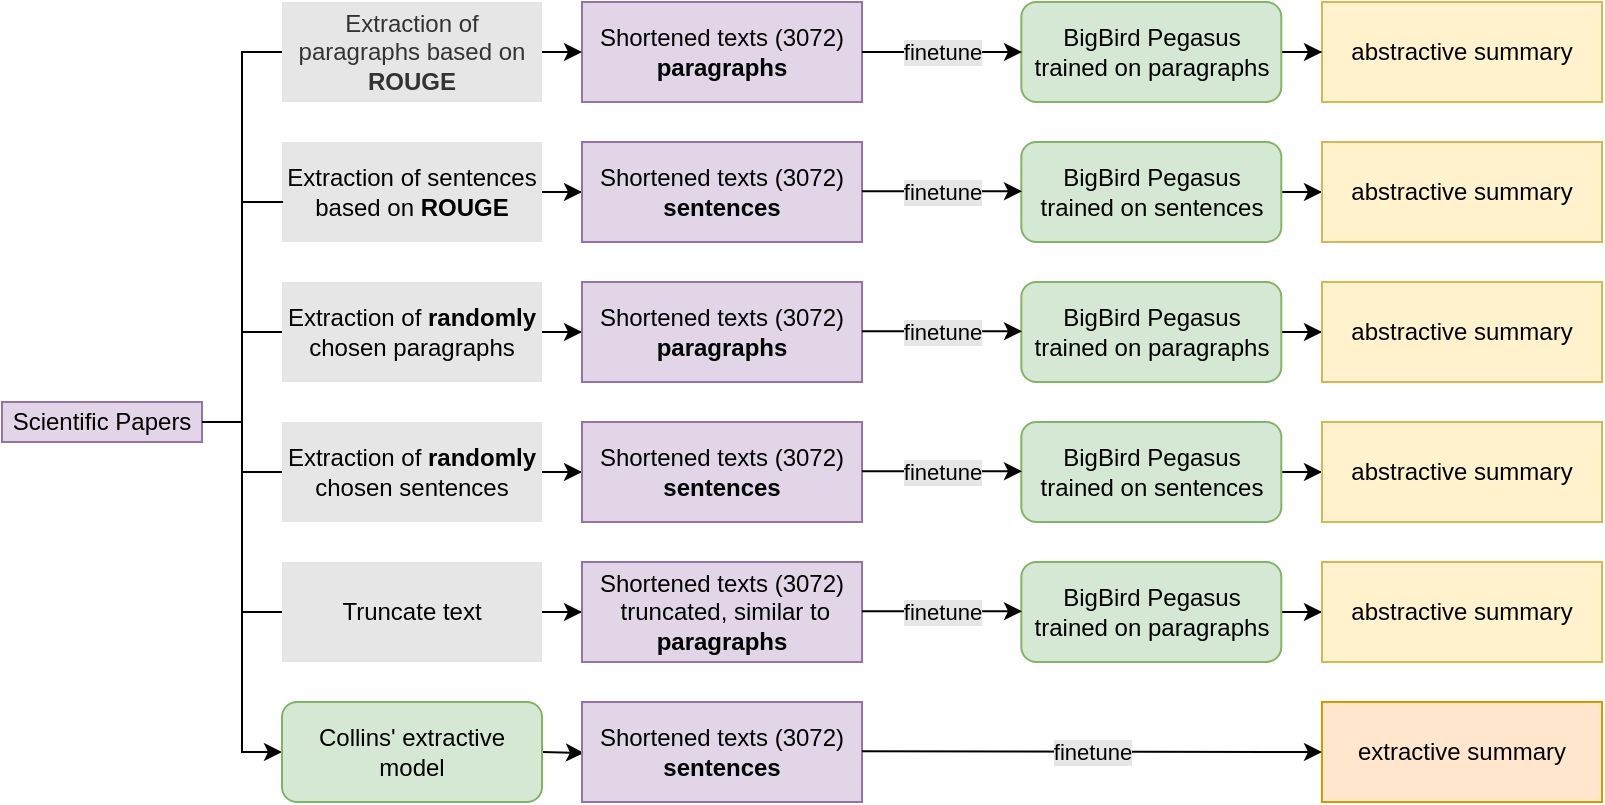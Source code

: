 <mxfile version="21.6.8" type="device">
  <diagram name="Seite-1" id="v5RX2xpjBj3N9hOSqNNA">
    <mxGraphModel dx="984" dy="591" grid="1" gridSize="10" guides="1" tooltips="1" connect="1" arrows="1" fold="1" page="1" pageScale="1" pageWidth="827" pageHeight="1169" math="0" shadow="0">
      <root>
        <mxCell id="0" />
        <mxCell id="1" parent="0" />
        <mxCell id="6m164rg0UGogSsIStGKX-32" value="" style="edgeStyle=orthogonalEdgeStyle;rounded=0;orthogonalLoop=1;jettySize=auto;html=1;" edge="1" parent="1" source="6m164rg0UGogSsIStGKX-2" target="6m164rg0UGogSsIStGKX-9">
          <mxGeometry relative="1" as="geometry" />
        </mxCell>
        <mxCell id="6m164rg0UGogSsIStGKX-2" value="Extraction of sentences based on &lt;b&gt;ROUGE&lt;/b&gt;" style="rounded=0;whiteSpace=wrap;html=1;fillColor=#E6E6E6;strokeColor=none;" vertex="1" parent="1">
          <mxGeometry x="150" y="130" width="130" height="50" as="geometry" />
        </mxCell>
        <mxCell id="6m164rg0UGogSsIStGKX-38" value="" style="edgeStyle=orthogonalEdgeStyle;rounded=0;orthogonalLoop=1;jettySize=auto;html=1;" edge="1" parent="1" source="6m164rg0UGogSsIStGKX-3" target="6m164rg0UGogSsIStGKX-10">
          <mxGeometry relative="1" as="geometry" />
        </mxCell>
        <mxCell id="6m164rg0UGogSsIStGKX-3" value="Extraction of &lt;b&gt;randomly&lt;/b&gt; chosen paragraphs" style="rounded=0;whiteSpace=wrap;html=1;strokeColor=none;fillColor=#E6E6E6;" vertex="1" parent="1">
          <mxGeometry x="150" y="200" width="130" height="50" as="geometry" />
        </mxCell>
        <mxCell id="6m164rg0UGogSsIStGKX-37" value="" style="edgeStyle=orthogonalEdgeStyle;rounded=0;orthogonalLoop=1;jettySize=auto;html=1;" edge="1" parent="1" source="6m164rg0UGogSsIStGKX-4" target="6m164rg0UGogSsIStGKX-11">
          <mxGeometry relative="1" as="geometry" />
        </mxCell>
        <mxCell id="6m164rg0UGogSsIStGKX-4" value="Extraction of &lt;b&gt;randomly&lt;/b&gt; chosen sentences" style="rounded=0;whiteSpace=wrap;html=1;fillColor=#E6E6E6;strokeColor=none;" vertex="1" parent="1">
          <mxGeometry x="150" y="270" width="130" height="50" as="geometry" />
        </mxCell>
        <mxCell id="6m164rg0UGogSsIStGKX-36" value="" style="edgeStyle=orthogonalEdgeStyle;rounded=0;orthogonalLoop=1;jettySize=auto;html=1;" edge="1" parent="1" source="6m164rg0UGogSsIStGKX-5" target="6m164rg0UGogSsIStGKX-12">
          <mxGeometry relative="1" as="geometry" />
        </mxCell>
        <mxCell id="6m164rg0UGogSsIStGKX-5" value="Truncate text" style="rounded=0;whiteSpace=wrap;html=1;fillColor=#E6E6E6;strokeColor=none;" vertex="1" parent="1">
          <mxGeometry x="150" y="340" width="130" height="50" as="geometry" />
        </mxCell>
        <mxCell id="6m164rg0UGogSsIStGKX-35" value="" style="edgeStyle=orthogonalEdgeStyle;rounded=0;orthogonalLoop=1;jettySize=auto;html=1;" edge="1" parent="1" target="6m164rg0UGogSsIStGKX-13">
          <mxGeometry relative="1" as="geometry">
            <mxPoint x="280" y="435" as="sourcePoint" />
          </mxGeometry>
        </mxCell>
        <mxCell id="6m164rg0UGogSsIStGKX-7" value="Scientific Papers" style="rounded=0;whiteSpace=wrap;html=1;fillColor=#e1d5e7;strokeColor=#9673a6;" vertex="1" parent="1">
          <mxGeometry x="10" y="260" width="100" height="20" as="geometry" />
        </mxCell>
        <mxCell id="6m164rg0UGogSsIStGKX-8" value="Shortened texts (3072) &lt;b&gt;paragraphs&lt;/b&gt;" style="rounded=0;whiteSpace=wrap;html=1;fillColor=#e1d5e7;strokeColor=#9673a6;" vertex="1" parent="1">
          <mxGeometry x="300" y="60" width="140" height="50" as="geometry" />
        </mxCell>
        <mxCell id="6m164rg0UGogSsIStGKX-9" value="Shortened texts (3072) &lt;b&gt;sentences&lt;/b&gt;" style="rounded=0;whiteSpace=wrap;html=1;fillColor=#e1d5e7;strokeColor=#9673a6;" vertex="1" parent="1">
          <mxGeometry x="300" y="130" width="140" height="50" as="geometry" />
        </mxCell>
        <mxCell id="6m164rg0UGogSsIStGKX-10" value="Shortened texts (3072) &lt;b&gt;paragraphs&lt;/b&gt;" style="rounded=0;whiteSpace=wrap;html=1;fillColor=#e1d5e7;strokeColor=#9673a6;" vertex="1" parent="1">
          <mxGeometry x="300" y="200" width="140" height="50" as="geometry" />
        </mxCell>
        <mxCell id="6m164rg0UGogSsIStGKX-11" value="Shortened texts (3072) &lt;b&gt;sentences&lt;/b&gt;" style="rounded=0;whiteSpace=wrap;html=1;fillColor=#e1d5e7;strokeColor=#9673a6;" vertex="1" parent="1">
          <mxGeometry x="300" y="270" width="140" height="50" as="geometry" />
        </mxCell>
        <mxCell id="6m164rg0UGogSsIStGKX-12" value="Shortened texts (3072) &amp;nbsp;truncated, similar to &lt;b&gt;paragraphs&lt;/b&gt;" style="rounded=0;whiteSpace=wrap;html=1;fillColor=#e1d5e7;strokeColor=#9673a6;" vertex="1" parent="1">
          <mxGeometry x="300" y="340" width="140" height="50" as="geometry" />
        </mxCell>
        <mxCell id="6m164rg0UGogSsIStGKX-13" value="Shortened texts (3072) &lt;b&gt;sentences&lt;/b&gt;" style="rounded=0;whiteSpace=wrap;html=1;fillColor=#e1d5e7;strokeColor=#9673a6;" vertex="1" parent="1">
          <mxGeometry x="300" y="410" width="140" height="50" as="geometry" />
        </mxCell>
        <mxCell id="6m164rg0UGogSsIStGKX-14" value="abstractive summary" style="rounded=0;whiteSpace=wrap;html=1;fillColor=#fff2cc;strokeColor=#d6b656;" vertex="1" parent="1">
          <mxGeometry x="670" y="60" width="140" height="50" as="geometry" />
        </mxCell>
        <mxCell id="6m164rg0UGogSsIStGKX-25" value="" style="edgeStyle=orthogonalEdgeStyle;rounded=0;orthogonalLoop=1;jettySize=auto;html=1;" edge="1" parent="1" source="6m164rg0UGogSsIStGKX-15" target="6m164rg0UGogSsIStGKX-14">
          <mxGeometry relative="1" as="geometry" />
        </mxCell>
        <mxCell id="6m164rg0UGogSsIStGKX-15" value="BigBird Pegasus trained on paragraphs" style="rounded=1;whiteSpace=wrap;html=1;fillColor=#d5e8d4;strokeColor=#82b366;" vertex="1" parent="1">
          <mxGeometry x="519.66" y="60" width="130" height="50" as="geometry" />
        </mxCell>
        <mxCell id="6m164rg0UGogSsIStGKX-27" value="" style="edgeStyle=orthogonalEdgeStyle;rounded=0;orthogonalLoop=1;jettySize=auto;html=1;" edge="1" parent="1" source="6m164rg0UGogSsIStGKX-16" target="6m164rg0UGogSsIStGKX-21">
          <mxGeometry relative="1" as="geometry" />
        </mxCell>
        <mxCell id="6m164rg0UGogSsIStGKX-16" value="BigBird Pegasus trained on paragraphs" style="rounded=1;whiteSpace=wrap;html=1;fillColor=#d5e8d4;strokeColor=#82b366;" vertex="1" parent="1">
          <mxGeometry x="519.66" y="200" width="130" height="50" as="geometry" />
        </mxCell>
        <mxCell id="6m164rg0UGogSsIStGKX-29" value="" style="edgeStyle=orthogonalEdgeStyle;rounded=0;orthogonalLoop=1;jettySize=auto;html=1;" edge="1" parent="1" source="6m164rg0UGogSsIStGKX-17" target="6m164rg0UGogSsIStGKX-23">
          <mxGeometry relative="1" as="geometry" />
        </mxCell>
        <mxCell id="6m164rg0UGogSsIStGKX-17" value="BigBird Pegasus trained on paragraphs" style="rounded=1;whiteSpace=wrap;html=1;fillColor=#d5e8d4;strokeColor=#82b366;" vertex="1" parent="1">
          <mxGeometry x="519.66" y="340" width="130" height="50" as="geometry" />
        </mxCell>
        <mxCell id="6m164rg0UGogSsIStGKX-26" value="" style="edgeStyle=orthogonalEdgeStyle;rounded=0;orthogonalLoop=1;jettySize=auto;html=1;" edge="1" parent="1" source="6m164rg0UGogSsIStGKX-18" target="6m164rg0UGogSsIStGKX-20">
          <mxGeometry relative="1" as="geometry" />
        </mxCell>
        <mxCell id="6m164rg0UGogSsIStGKX-18" value="BigBird Pegasus trained on sentences" style="rounded=1;whiteSpace=wrap;html=1;fillColor=#d5e8d4;strokeColor=#82b366;" vertex="1" parent="1">
          <mxGeometry x="519.66" y="130" width="130" height="50" as="geometry" />
        </mxCell>
        <mxCell id="6m164rg0UGogSsIStGKX-28" value="" style="edgeStyle=orthogonalEdgeStyle;rounded=0;orthogonalLoop=1;jettySize=auto;html=1;" edge="1" parent="1" source="6m164rg0UGogSsIStGKX-19" target="6m164rg0UGogSsIStGKX-22">
          <mxGeometry relative="1" as="geometry" />
        </mxCell>
        <mxCell id="6m164rg0UGogSsIStGKX-19" value="BigBird Pegasus trained on sentences" style="rounded=1;whiteSpace=wrap;html=1;fillColor=#d5e8d4;strokeColor=#82b366;" vertex="1" parent="1">
          <mxGeometry x="519.66" y="270" width="130" height="50" as="geometry" />
        </mxCell>
        <mxCell id="6m164rg0UGogSsIStGKX-20" value="abstractive summary" style="rounded=0;whiteSpace=wrap;html=1;fillColor=#fff2cc;strokeColor=#d6b656;" vertex="1" parent="1">
          <mxGeometry x="670" y="130" width="140" height="50" as="geometry" />
        </mxCell>
        <mxCell id="6m164rg0UGogSsIStGKX-21" value="abstractive summary" style="rounded=0;whiteSpace=wrap;html=1;fillColor=#fff2cc;strokeColor=#d6b656;" vertex="1" parent="1">
          <mxGeometry x="670" y="200" width="140" height="50" as="geometry" />
        </mxCell>
        <mxCell id="6m164rg0UGogSsIStGKX-22" value="abstractive summary" style="rounded=0;whiteSpace=wrap;html=1;fillColor=#fff2cc;strokeColor=#d6b656;" vertex="1" parent="1">
          <mxGeometry x="670" y="270" width="140" height="50" as="geometry" />
        </mxCell>
        <mxCell id="6m164rg0UGogSsIStGKX-23" value="abstractive summary" style="rounded=0;whiteSpace=wrap;html=1;fillColor=#fff2cc;strokeColor=#d6b656;" vertex="1" parent="1">
          <mxGeometry x="670" y="340" width="140" height="50" as="geometry" />
        </mxCell>
        <mxCell id="6m164rg0UGogSsIStGKX-24" value="extractive summary" style="rounded=0;whiteSpace=wrap;html=1;fillColor=#ffe6cc;strokeColor=#d79b00;" vertex="1" parent="1">
          <mxGeometry x="670" y="410" width="140" height="50" as="geometry" />
        </mxCell>
        <mxCell id="6m164rg0UGogSsIStGKX-31" value="" style="endArrow=classic;html=1;rounded=0;entryX=0;entryY=0.5;entryDx=0;entryDy=0;" edge="1" parent="1" target="6m164rg0UGogSsIStGKX-8">
          <mxGeometry width="50" height="50" relative="1" as="geometry">
            <mxPoint x="110" y="270" as="sourcePoint" />
            <mxPoint x="130" y="80" as="targetPoint" />
            <Array as="points">
              <mxPoint x="130" y="270" />
              <mxPoint x="130" y="85" />
            </Array>
          </mxGeometry>
        </mxCell>
        <mxCell id="6m164rg0UGogSsIStGKX-1" value="Extraction of paragraphs based on &lt;b&gt;ROUGE&lt;/b&gt;" style="rounded=0;whiteSpace=wrap;html=1;strokeColor=none;fillColor=#E6E6E6;fontColor=#333333;" vertex="1" parent="1">
          <mxGeometry x="150" y="60" width="130" height="50" as="geometry" />
        </mxCell>
        <mxCell id="6m164rg0UGogSsIStGKX-39" value="" style="endArrow=none;html=1;rounded=0;entryX=0.004;entryY=0.599;entryDx=0;entryDy=0;entryPerimeter=0;" edge="1" parent="1" target="6m164rg0UGogSsIStGKX-2">
          <mxGeometry width="50" height="50" relative="1" as="geometry">
            <mxPoint x="130" y="160" as="sourcePoint" />
            <mxPoint x="180" y="110" as="targetPoint" />
          </mxGeometry>
        </mxCell>
        <mxCell id="6m164rg0UGogSsIStGKX-40" value="" style="endArrow=none;html=1;rounded=0;entryX=0;entryY=0.5;entryDx=0;entryDy=0;" edge="1" parent="1" target="6m164rg0UGogSsIStGKX-3">
          <mxGeometry width="50" height="50" relative="1" as="geometry">
            <mxPoint x="130" y="225" as="sourcePoint" />
            <mxPoint x="370" y="280" as="targetPoint" />
          </mxGeometry>
        </mxCell>
        <mxCell id="6m164rg0UGogSsIStGKX-41" value="" style="endArrow=classic;html=1;rounded=0;entryX=0;entryY=0.5;entryDx=0;entryDy=0;" edge="1" parent="1">
          <mxGeometry width="50" height="50" relative="1" as="geometry">
            <mxPoint x="130" y="270" as="sourcePoint" />
            <mxPoint x="150" y="435" as="targetPoint" />
            <Array as="points">
              <mxPoint x="130" y="435" />
            </Array>
          </mxGeometry>
        </mxCell>
        <mxCell id="6m164rg0UGogSsIStGKX-45" value="" style="endArrow=none;html=1;rounded=0;entryX=0;entryY=0.5;entryDx=0;entryDy=0;" edge="1" parent="1" target="6m164rg0UGogSsIStGKX-4">
          <mxGeometry width="50" height="50" relative="1" as="geometry">
            <mxPoint x="130" y="295" as="sourcePoint" />
            <mxPoint x="370" y="310" as="targetPoint" />
          </mxGeometry>
        </mxCell>
        <mxCell id="6m164rg0UGogSsIStGKX-46" value="" style="endArrow=none;html=1;rounded=0;entryX=0;entryY=0.5;entryDx=0;entryDy=0;" edge="1" parent="1" target="6m164rg0UGogSsIStGKX-5">
          <mxGeometry width="50" height="50" relative="1" as="geometry">
            <mxPoint x="130" y="365" as="sourcePoint" />
            <mxPoint x="370" y="310" as="targetPoint" />
          </mxGeometry>
        </mxCell>
        <mxCell id="6m164rg0UGogSsIStGKX-51" value="" style="endArrow=classic;html=1;rounded=0;exitX=1;exitY=0.5;exitDx=0;exitDy=0;" edge="1" parent="1" source="6m164rg0UGogSsIStGKX-8">
          <mxGeometry relative="1" as="geometry">
            <mxPoint x="450" y="84.66" as="sourcePoint" />
            <mxPoint x="520" y="85" as="targetPoint" />
          </mxGeometry>
        </mxCell>
        <mxCell id="6m164rg0UGogSsIStGKX-52" value="finetune" style="edgeLabel;resizable=0;html=1;align=center;verticalAlign=middle;labelBackgroundColor=#E6E6E6;" connectable="0" vertex="1" parent="6m164rg0UGogSsIStGKX-51">
          <mxGeometry relative="1" as="geometry" />
        </mxCell>
        <mxCell id="6m164rg0UGogSsIStGKX-54" value="" style="endArrow=classic;html=1;rounded=0;exitX=1;exitY=0.5;exitDx=0;exitDy=0;" edge="1" parent="1">
          <mxGeometry relative="1" as="geometry">
            <mxPoint x="440" y="154.66" as="sourcePoint" />
            <mxPoint x="520" y="154.66" as="targetPoint" />
          </mxGeometry>
        </mxCell>
        <mxCell id="6m164rg0UGogSsIStGKX-55" value="finetune" style="edgeLabel;resizable=0;html=1;align=center;verticalAlign=middle;labelBackgroundColor=#E6E6E6;" connectable="0" vertex="1" parent="6m164rg0UGogSsIStGKX-54">
          <mxGeometry relative="1" as="geometry" />
        </mxCell>
        <mxCell id="6m164rg0UGogSsIStGKX-56" value="" style="endArrow=classic;html=1;rounded=0;exitX=1;exitY=0.5;exitDx=0;exitDy=0;" edge="1" parent="1">
          <mxGeometry relative="1" as="geometry">
            <mxPoint x="440" y="224.66" as="sourcePoint" />
            <mxPoint x="520" y="224.66" as="targetPoint" />
          </mxGeometry>
        </mxCell>
        <mxCell id="6m164rg0UGogSsIStGKX-57" value="finetune" style="edgeLabel;resizable=0;html=1;align=center;verticalAlign=middle;labelBackgroundColor=#E6E6E6;" connectable="0" vertex="1" parent="6m164rg0UGogSsIStGKX-56">
          <mxGeometry relative="1" as="geometry" />
        </mxCell>
        <mxCell id="6m164rg0UGogSsIStGKX-58" value="" style="endArrow=classic;html=1;rounded=0;exitX=1;exitY=0.5;exitDx=0;exitDy=0;" edge="1" parent="1">
          <mxGeometry relative="1" as="geometry">
            <mxPoint x="440" y="294.66" as="sourcePoint" />
            <mxPoint x="520" y="294.66" as="targetPoint" />
          </mxGeometry>
        </mxCell>
        <mxCell id="6m164rg0UGogSsIStGKX-59" value="finetune" style="edgeLabel;resizable=0;html=1;align=center;verticalAlign=middle;labelBackgroundColor=#E6E6E6;" connectable="0" vertex="1" parent="6m164rg0UGogSsIStGKX-58">
          <mxGeometry relative="1" as="geometry" />
        </mxCell>
        <mxCell id="6m164rg0UGogSsIStGKX-60" value="" style="endArrow=classic;html=1;rounded=0;exitX=1;exitY=0.5;exitDx=0;exitDy=0;" edge="1" parent="1">
          <mxGeometry relative="1" as="geometry">
            <mxPoint x="440" y="364.66" as="sourcePoint" />
            <mxPoint x="520" y="364.66" as="targetPoint" />
          </mxGeometry>
        </mxCell>
        <mxCell id="6m164rg0UGogSsIStGKX-61" value="finetune" style="edgeLabel;resizable=0;html=1;align=center;verticalAlign=middle;labelBackgroundColor=#E6E6E6;" connectable="0" vertex="1" parent="6m164rg0UGogSsIStGKX-60">
          <mxGeometry relative="1" as="geometry" />
        </mxCell>
        <mxCell id="6m164rg0UGogSsIStGKX-62" value="" style="endArrow=classic;html=1;rounded=0;exitX=1;exitY=0.5;exitDx=0;exitDy=0;entryX=0;entryY=0.5;entryDx=0;entryDy=0;" edge="1" parent="1" target="6m164rg0UGogSsIStGKX-24">
          <mxGeometry relative="1" as="geometry">
            <mxPoint x="440" y="434.66" as="sourcePoint" />
            <mxPoint x="520" y="434.66" as="targetPoint" />
          </mxGeometry>
        </mxCell>
        <mxCell id="6m164rg0UGogSsIStGKX-63" value="finetune" style="edgeLabel;resizable=0;html=1;align=center;verticalAlign=middle;labelBackgroundColor=#E6E6E6;" connectable="0" vertex="1" parent="6m164rg0UGogSsIStGKX-62">
          <mxGeometry relative="1" as="geometry" />
        </mxCell>
        <mxCell id="6m164rg0UGogSsIStGKX-64" value="Collins&#39; extractive model" style="rounded=1;whiteSpace=wrap;html=1;fillColor=#d5e8d4;strokeColor=#82b366;" vertex="1" parent="1">
          <mxGeometry x="150.0" y="410" width="130" height="50" as="geometry" />
        </mxCell>
      </root>
    </mxGraphModel>
  </diagram>
</mxfile>
